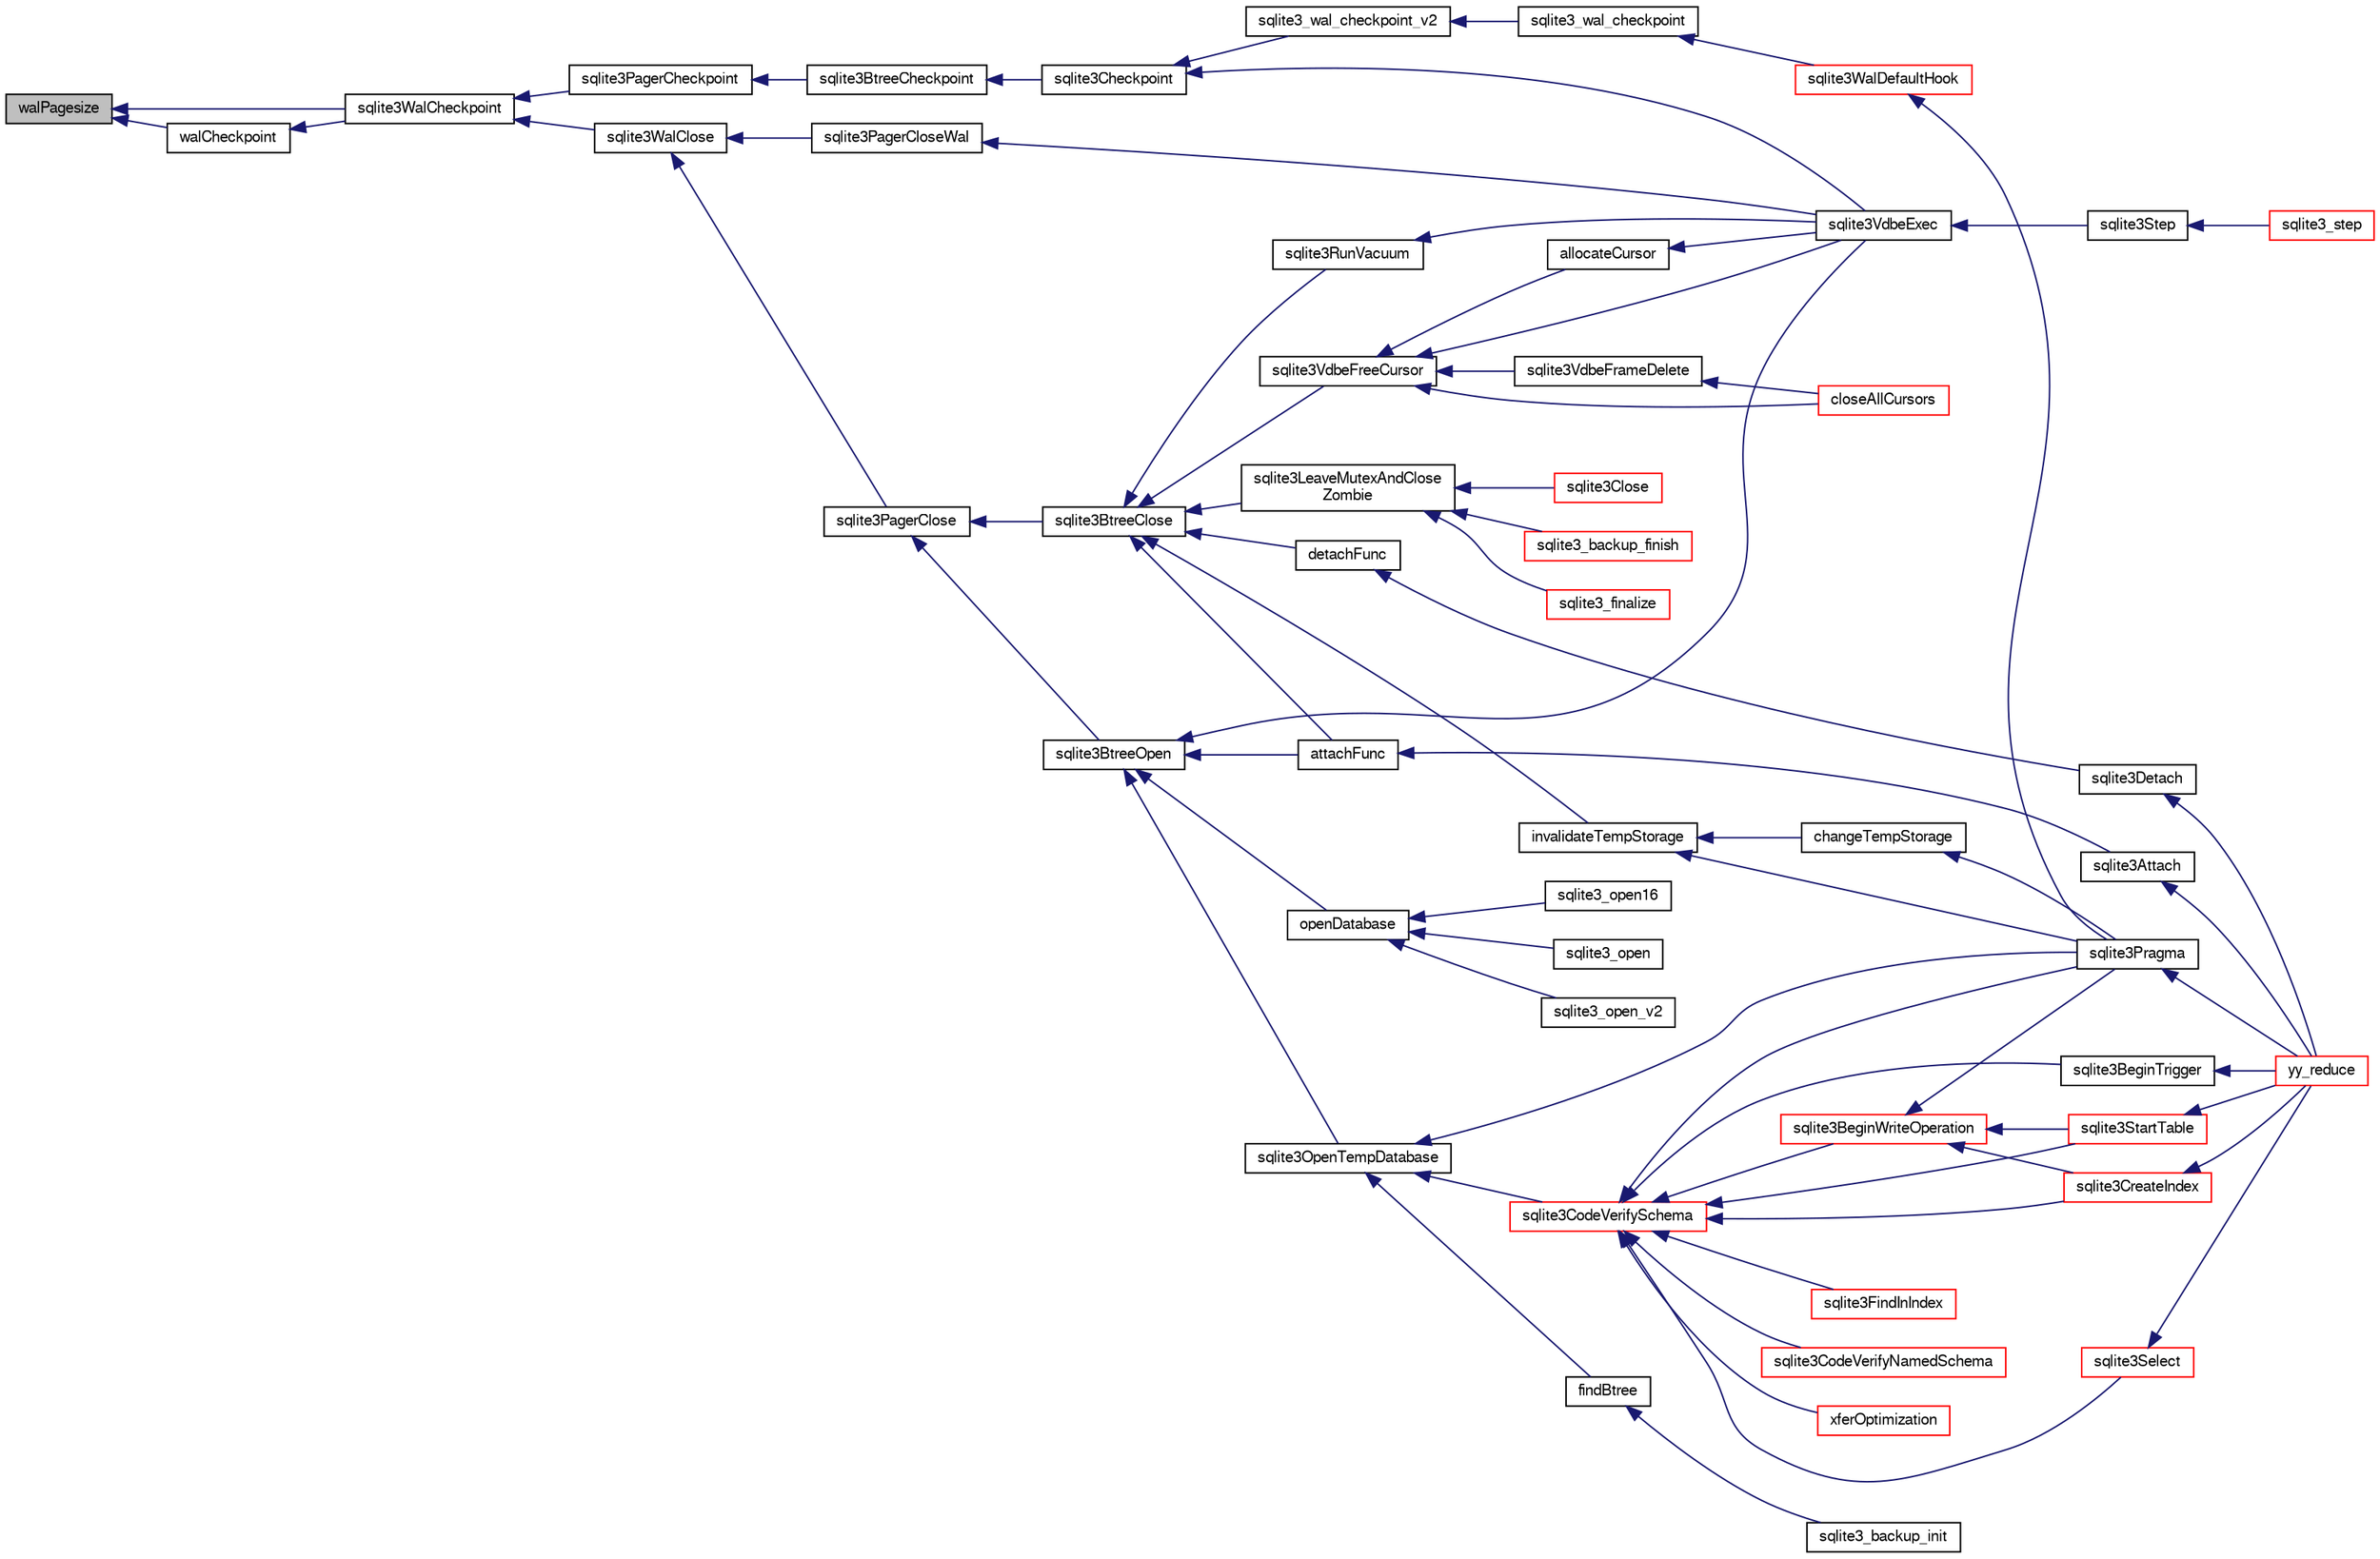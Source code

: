 digraph "walPagesize"
{
  edge [fontname="FreeSans",fontsize="10",labelfontname="FreeSans",labelfontsize="10"];
  node [fontname="FreeSans",fontsize="10",shape=record];
  rankdir="LR";
  Node903501 [label="walPagesize",height=0.2,width=0.4,color="black", fillcolor="grey75", style="filled", fontcolor="black"];
  Node903501 -> Node903502 [dir="back",color="midnightblue",fontsize="10",style="solid",fontname="FreeSans"];
  Node903502 [label="walCheckpoint",height=0.2,width=0.4,color="black", fillcolor="white", style="filled",URL="$sqlite3_8c.html#ab5245070ab67db40291c71c4991aa317"];
  Node903502 -> Node903503 [dir="back",color="midnightblue",fontsize="10",style="solid",fontname="FreeSans"];
  Node903503 [label="sqlite3WalCheckpoint",height=0.2,width=0.4,color="black", fillcolor="white", style="filled",URL="$sqlite3_8c.html#a58bec6523fa854142169cdff1fbb8e5f"];
  Node903503 -> Node903504 [dir="back",color="midnightblue",fontsize="10",style="solid",fontname="FreeSans"];
  Node903504 [label="sqlite3PagerCheckpoint",height=0.2,width=0.4,color="black", fillcolor="white", style="filled",URL="$sqlite3_8c.html#a51b879bda409240901c1443161246045"];
  Node903504 -> Node903505 [dir="back",color="midnightblue",fontsize="10",style="solid",fontname="FreeSans"];
  Node903505 [label="sqlite3BtreeCheckpoint",height=0.2,width=0.4,color="black", fillcolor="white", style="filled",URL="$sqlite3_8c.html#a7aa6f5fb12dca5d734397768e90ae119"];
  Node903505 -> Node903506 [dir="back",color="midnightblue",fontsize="10",style="solid",fontname="FreeSans"];
  Node903506 [label="sqlite3Checkpoint",height=0.2,width=0.4,color="black", fillcolor="white", style="filled",URL="$sqlite3_8c.html#a0f0ad6a031e74ddb47bdc701d23bf3e1"];
  Node903506 -> Node903507 [dir="back",color="midnightblue",fontsize="10",style="solid",fontname="FreeSans"];
  Node903507 [label="sqlite3VdbeExec",height=0.2,width=0.4,color="black", fillcolor="white", style="filled",URL="$sqlite3_8c.html#a8ce40a614bdc56719c4d642b1e4dfb21"];
  Node903507 -> Node903508 [dir="back",color="midnightblue",fontsize="10",style="solid",fontname="FreeSans"];
  Node903508 [label="sqlite3Step",height=0.2,width=0.4,color="black", fillcolor="white", style="filled",URL="$sqlite3_8c.html#a3f2872e873e2758a4beedad1d5113554"];
  Node903508 -> Node903509 [dir="back",color="midnightblue",fontsize="10",style="solid",fontname="FreeSans"];
  Node903509 [label="sqlite3_step",height=0.2,width=0.4,color="red", fillcolor="white", style="filled",URL="$sqlite3_8h.html#ac1e491ce36b7471eb28387f7d3c74334"];
  Node903506 -> Node903768 [dir="back",color="midnightblue",fontsize="10",style="solid",fontname="FreeSans"];
  Node903768 [label="sqlite3_wal_checkpoint_v2",height=0.2,width=0.4,color="black", fillcolor="white", style="filled",URL="$sqlite3_8h.html#a074441ba2d0426a8684cc2d379e74163"];
  Node903768 -> Node903769 [dir="back",color="midnightblue",fontsize="10",style="solid",fontname="FreeSans"];
  Node903769 [label="sqlite3_wal_checkpoint",height=0.2,width=0.4,color="black", fillcolor="white", style="filled",URL="$sqlite3_8h.html#a5256a357264a12d3935888280d4b8fa0"];
  Node903769 -> Node903770 [dir="back",color="midnightblue",fontsize="10",style="solid",fontname="FreeSans"];
  Node903770 [label="sqlite3WalDefaultHook",height=0.2,width=0.4,color="red", fillcolor="white", style="filled",URL="$sqlite3_8c.html#a4a9ed7c3fcab46b3d82eb79ede8c4f77"];
  Node903770 -> Node903585 [dir="back",color="midnightblue",fontsize="10",style="solid",fontname="FreeSans"];
  Node903585 [label="sqlite3Pragma",height=0.2,width=0.4,color="black", fillcolor="white", style="filled",URL="$sqlite3_8c.html#a111391370f58f8e6a6eca51fd34d62ed"];
  Node903585 -> Node903537 [dir="back",color="midnightblue",fontsize="10",style="solid",fontname="FreeSans"];
  Node903537 [label="yy_reduce",height=0.2,width=0.4,color="red", fillcolor="white", style="filled",URL="$sqlite3_8c.html#a7c419a9b25711c666a9a2449ef377f14"];
  Node903503 -> Node903772 [dir="back",color="midnightblue",fontsize="10",style="solid",fontname="FreeSans"];
  Node903772 [label="sqlite3WalClose",height=0.2,width=0.4,color="black", fillcolor="white", style="filled",URL="$sqlite3_8c.html#abfd7d36ec6ea41ecb2717dd4c6b0571e"];
  Node903772 -> Node903773 [dir="back",color="midnightblue",fontsize="10",style="solid",fontname="FreeSans"];
  Node903773 [label="sqlite3PagerClose",height=0.2,width=0.4,color="black", fillcolor="white", style="filled",URL="$sqlite3_8c.html#af94b1f96b60689fd09422cce2c85f53f"];
  Node903773 -> Node903774 [dir="back",color="midnightblue",fontsize="10",style="solid",fontname="FreeSans"];
  Node903774 [label="sqlite3BtreeOpen",height=0.2,width=0.4,color="black", fillcolor="white", style="filled",URL="$sqlite3_8c.html#a13dcb44dc34af6ce9d38de9c5aa975f9"];
  Node903774 -> Node903507 [dir="back",color="midnightblue",fontsize="10",style="solid",fontname="FreeSans"];
  Node903774 -> Node903535 [dir="back",color="midnightblue",fontsize="10",style="solid",fontname="FreeSans"];
  Node903535 [label="attachFunc",height=0.2,width=0.4,color="black", fillcolor="white", style="filled",URL="$sqlite3_8c.html#a69cb751a7da501b9a0aa37e0d7c3eaf7"];
  Node903535 -> Node903536 [dir="back",color="midnightblue",fontsize="10",style="solid",fontname="FreeSans"];
  Node903536 [label="sqlite3Attach",height=0.2,width=0.4,color="black", fillcolor="white", style="filled",URL="$sqlite3_8c.html#ae0907fe0b43cc1b4c7e6a16213e8546f"];
  Node903536 -> Node903537 [dir="back",color="midnightblue",fontsize="10",style="solid",fontname="FreeSans"];
  Node903774 -> Node903775 [dir="back",color="midnightblue",fontsize="10",style="solid",fontname="FreeSans"];
  Node903775 [label="sqlite3OpenTempDatabase",height=0.2,width=0.4,color="black", fillcolor="white", style="filled",URL="$sqlite3_8c.html#aaf3088380b731428b72d3b5777f93755"];
  Node903775 -> Node903712 [dir="back",color="midnightblue",fontsize="10",style="solid",fontname="FreeSans"];
  Node903712 [label="findBtree",height=0.2,width=0.4,color="black", fillcolor="white", style="filled",URL="$sqlite3_8c.html#ab4ee5743b77efd7f8832bf0b9315f973"];
  Node903712 -> Node903713 [dir="back",color="midnightblue",fontsize="10",style="solid",fontname="FreeSans"];
  Node903713 [label="sqlite3_backup_init",height=0.2,width=0.4,color="black", fillcolor="white", style="filled",URL="$sqlite3_8h.html#a9c9aa9e8edeb9910d93148a6621c1097"];
  Node903775 -> Node903776 [dir="back",color="midnightblue",fontsize="10",style="solid",fontname="FreeSans"];
  Node903776 [label="sqlite3CodeVerifySchema",height=0.2,width=0.4,color="red", fillcolor="white", style="filled",URL="$sqlite3_8c.html#ad9d8708d96f8416ec59ebf41c57000f9"];
  Node903776 -> Node903588 [dir="back",color="midnightblue",fontsize="10",style="solid",fontname="FreeSans"];
  Node903588 [label="sqlite3FindInIndex",height=0.2,width=0.4,color="red", fillcolor="white", style="filled",URL="$sqlite3_8c.html#af7d8c56ab0231f44bb5f87b3fafeffb2"];
  Node903776 -> Node903629 [dir="back",color="midnightblue",fontsize="10",style="solid",fontname="FreeSans"];
  Node903629 [label="sqlite3StartTable",height=0.2,width=0.4,color="red", fillcolor="white", style="filled",URL="$sqlite3_8c.html#af49b4395f39d9078a0dda2484c183012"];
  Node903629 -> Node903537 [dir="back",color="midnightblue",fontsize="10",style="solid",fontname="FreeSans"];
  Node903776 -> Node903546 [dir="back",color="midnightblue",fontsize="10",style="solid",fontname="FreeSans"];
  Node903546 [label="sqlite3CreateIndex",height=0.2,width=0.4,color="red", fillcolor="white", style="filled",URL="$sqlite3_8c.html#a8dbe5e590ab6c58a8c45f34f7c81e825"];
  Node903546 -> Node903537 [dir="back",color="midnightblue",fontsize="10",style="solid",fontname="FreeSans"];
  Node903776 -> Node903777 [dir="back",color="midnightblue",fontsize="10",style="solid",fontname="FreeSans"];
  Node903777 [label="sqlite3CodeVerifyNamedSchema",height=0.2,width=0.4,color="red", fillcolor="white", style="filled",URL="$sqlite3_8c.html#a30331e33b8e462cbe3aa83c8bddb8c0e"];
  Node903776 -> Node903778 [dir="back",color="midnightblue",fontsize="10",style="solid",fontname="FreeSans"];
  Node903778 [label="sqlite3BeginWriteOperation",height=0.2,width=0.4,color="red", fillcolor="white", style="filled",URL="$sqlite3_8c.html#a21b1b811bbe305f922244f8913c87f10"];
  Node903778 -> Node903629 [dir="back",color="midnightblue",fontsize="10",style="solid",fontname="FreeSans"];
  Node903778 -> Node903546 [dir="back",color="midnightblue",fontsize="10",style="solid",fontname="FreeSans"];
  Node903778 -> Node903585 [dir="back",color="midnightblue",fontsize="10",style="solid",fontname="FreeSans"];
  Node903776 -> Node903566 [dir="back",color="midnightblue",fontsize="10",style="solid",fontname="FreeSans"];
  Node903566 [label="xferOptimization",height=0.2,width=0.4,color="red", fillcolor="white", style="filled",URL="$sqlite3_8c.html#ae85c90f7d064fe83f4ed930e708855d2"];
  Node903776 -> Node903585 [dir="back",color="midnightblue",fontsize="10",style="solid",fontname="FreeSans"];
  Node903776 -> Node903586 [dir="back",color="midnightblue",fontsize="10",style="solid",fontname="FreeSans"];
  Node903586 [label="sqlite3Select",height=0.2,width=0.4,color="red", fillcolor="white", style="filled",URL="$sqlite3_8c.html#a2465ee8c956209ba4b272477b7c21a45"];
  Node903586 -> Node903537 [dir="back",color="midnightblue",fontsize="10",style="solid",fontname="FreeSans"];
  Node903776 -> Node903565 [dir="back",color="midnightblue",fontsize="10",style="solid",fontname="FreeSans"];
  Node903565 [label="sqlite3BeginTrigger",height=0.2,width=0.4,color="black", fillcolor="white", style="filled",URL="$sqlite3_8c.html#ac20a731dbd52edec68a09962c7f39a4c"];
  Node903565 -> Node903537 [dir="back",color="midnightblue",fontsize="10",style="solid",fontname="FreeSans"];
  Node903775 -> Node903585 [dir="back",color="midnightblue",fontsize="10",style="solid",fontname="FreeSans"];
  Node903774 -> Node903742 [dir="back",color="midnightblue",fontsize="10",style="solid",fontname="FreeSans"];
  Node903742 [label="openDatabase",height=0.2,width=0.4,color="black", fillcolor="white", style="filled",URL="$sqlite3_8c.html#a6a9c3bc3a64234e863413f41db473758"];
  Node903742 -> Node903743 [dir="back",color="midnightblue",fontsize="10",style="solid",fontname="FreeSans"];
  Node903743 [label="sqlite3_open",height=0.2,width=0.4,color="black", fillcolor="white", style="filled",URL="$sqlite3_8h.html#a97ba966ed1acc38409786258268f5f71"];
  Node903742 -> Node903744 [dir="back",color="midnightblue",fontsize="10",style="solid",fontname="FreeSans"];
  Node903744 [label="sqlite3_open_v2",height=0.2,width=0.4,color="black", fillcolor="white", style="filled",URL="$sqlite3_8h.html#a140fe275b6975dc867cea50a65a217c4"];
  Node903742 -> Node903745 [dir="back",color="midnightblue",fontsize="10",style="solid",fontname="FreeSans"];
  Node903745 [label="sqlite3_open16",height=0.2,width=0.4,color="black", fillcolor="white", style="filled",URL="$sqlite3_8h.html#adbc401bb96713f32e553db32f6f3ca33"];
  Node903773 -> Node903780 [dir="back",color="midnightblue",fontsize="10",style="solid",fontname="FreeSans"];
  Node903780 [label="sqlite3BtreeClose",height=0.2,width=0.4,color="black", fillcolor="white", style="filled",URL="$sqlite3_8c.html#a729b65009b66a99200496b09c124df01"];
  Node903780 -> Node903781 [dir="back",color="midnightblue",fontsize="10",style="solid",fontname="FreeSans"];
  Node903781 [label="sqlite3VdbeFreeCursor",height=0.2,width=0.4,color="black", fillcolor="white", style="filled",URL="$sqlite3_8c.html#a0f9084083e1d0639708934630f33d6ef"];
  Node903781 -> Node903782 [dir="back",color="midnightblue",fontsize="10",style="solid",fontname="FreeSans"];
  Node903782 [label="sqlite3VdbeFrameDelete",height=0.2,width=0.4,color="black", fillcolor="white", style="filled",URL="$sqlite3_8c.html#adb3773fdfb1685857e28891f76365900"];
  Node903782 -> Node903783 [dir="back",color="midnightblue",fontsize="10",style="solid",fontname="FreeSans"];
  Node903783 [label="closeAllCursors",height=0.2,width=0.4,color="red", fillcolor="white", style="filled",URL="$sqlite3_8c.html#af1ac189735864dd6989a8c5af4557547"];
  Node903781 -> Node903783 [dir="back",color="midnightblue",fontsize="10",style="solid",fontname="FreeSans"];
  Node903781 -> Node903784 [dir="back",color="midnightblue",fontsize="10",style="solid",fontname="FreeSans"];
  Node903784 [label="allocateCursor",height=0.2,width=0.4,color="black", fillcolor="white", style="filled",URL="$sqlite3_8c.html#a5083c054ea81802294e539b00a57aad4"];
  Node903784 -> Node903507 [dir="back",color="midnightblue",fontsize="10",style="solid",fontname="FreeSans"];
  Node903781 -> Node903507 [dir="back",color="midnightblue",fontsize="10",style="solid",fontname="FreeSans"];
  Node903780 -> Node903535 [dir="back",color="midnightblue",fontsize="10",style="solid",fontname="FreeSans"];
  Node903780 -> Node903722 [dir="back",color="midnightblue",fontsize="10",style="solid",fontname="FreeSans"];
  Node903722 [label="detachFunc",height=0.2,width=0.4,color="black", fillcolor="white", style="filled",URL="$sqlite3_8c.html#a2b3dd04cb87abd088926ab0082a60b77"];
  Node903722 -> Node903579 [dir="back",color="midnightblue",fontsize="10",style="solid",fontname="FreeSans"];
  Node903579 [label="sqlite3Detach",height=0.2,width=0.4,color="black", fillcolor="white", style="filled",URL="$sqlite3_8c.html#ab1a5a0b01c7560aef5e0b8603a68747d"];
  Node903579 -> Node903537 [dir="back",color="midnightblue",fontsize="10",style="solid",fontname="FreeSans"];
  Node903780 -> Node903723 [dir="back",color="midnightblue",fontsize="10",style="solid",fontname="FreeSans"];
  Node903723 [label="invalidateTempStorage",height=0.2,width=0.4,color="black", fillcolor="white", style="filled",URL="$sqlite3_8c.html#a759777a1eb3c3e96a5af94932b39e69a"];
  Node903723 -> Node903724 [dir="back",color="midnightblue",fontsize="10",style="solid",fontname="FreeSans"];
  Node903724 [label="changeTempStorage",height=0.2,width=0.4,color="black", fillcolor="white", style="filled",URL="$sqlite3_8c.html#abd43abe0a0959a45c786b9865ed52904"];
  Node903724 -> Node903585 [dir="back",color="midnightblue",fontsize="10",style="solid",fontname="FreeSans"];
  Node903723 -> Node903585 [dir="back",color="midnightblue",fontsize="10",style="solid",fontname="FreeSans"];
  Node903780 -> Node903693 [dir="back",color="midnightblue",fontsize="10",style="solid",fontname="FreeSans"];
  Node903693 [label="sqlite3RunVacuum",height=0.2,width=0.4,color="black", fillcolor="white", style="filled",URL="$sqlite3_8c.html#a5e83ddc7b3e7e8e79ad5d1fc92de1d2f"];
  Node903693 -> Node903507 [dir="back",color="midnightblue",fontsize="10",style="solid",fontname="FreeSans"];
  Node903780 -> Node903736 [dir="back",color="midnightblue",fontsize="10",style="solid",fontname="FreeSans"];
  Node903736 [label="sqlite3LeaveMutexAndClose\lZombie",height=0.2,width=0.4,color="black", fillcolor="white", style="filled",URL="$sqlite3_8c.html#afe3a37c29dcb0fe9fc15fe07a3976f59"];
  Node903736 -> Node903737 [dir="back",color="midnightblue",fontsize="10",style="solid",fontname="FreeSans"];
  Node903737 [label="sqlite3_backup_finish",height=0.2,width=0.4,color="red", fillcolor="white", style="filled",URL="$sqlite3_8h.html#a176857dd58d99be53b6d7305533e0048"];
  Node903736 -> Node903729 [dir="back",color="midnightblue",fontsize="10",style="solid",fontname="FreeSans"];
  Node903729 [label="sqlite3_finalize",height=0.2,width=0.4,color="red", fillcolor="white", style="filled",URL="$sqlite3_8h.html#a801195c0f771d40bb4be1e40f3b88945"];
  Node903736 -> Node903738 [dir="back",color="midnightblue",fontsize="10",style="solid",fontname="FreeSans"];
  Node903738 [label="sqlite3Close",height=0.2,width=0.4,color="red", fillcolor="white", style="filled",URL="$sqlite3_8c.html#aa9f2e73837bba8d721dbde0964ffce11"];
  Node903772 -> Node903785 [dir="back",color="midnightblue",fontsize="10",style="solid",fontname="FreeSans"];
  Node903785 [label="sqlite3PagerCloseWal",height=0.2,width=0.4,color="black", fillcolor="white", style="filled",URL="$sqlite3_8c.html#ac62d7d3d29214a7cad25fdd88e7c7a74"];
  Node903785 -> Node903507 [dir="back",color="midnightblue",fontsize="10",style="solid",fontname="FreeSans"];
  Node903501 -> Node903503 [dir="back",color="midnightblue",fontsize="10",style="solid",fontname="FreeSans"];
}
